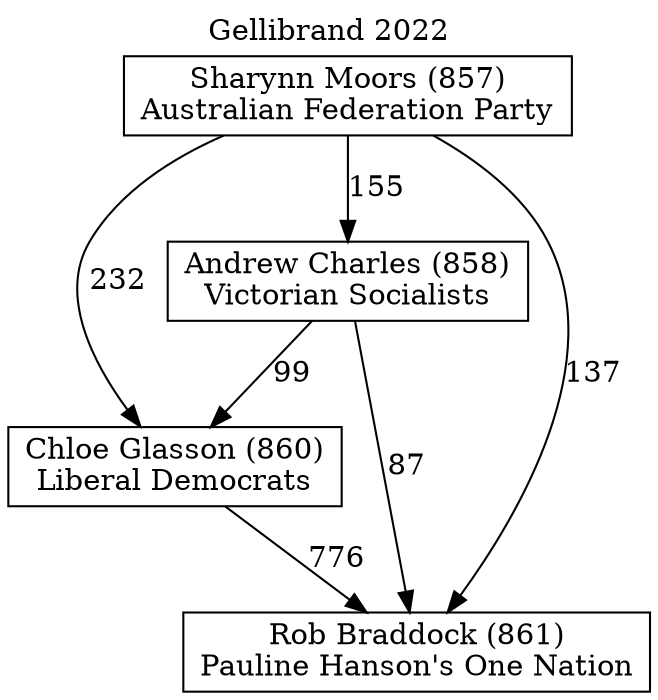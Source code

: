 // House preference flow
digraph "Rob Braddock (861)_Gellibrand_2022" {
	graph [label="Gellibrand 2022" labelloc=t mclimit=10]
	node [shape=box]
	"Sharynn Moors (857)" [label="Sharynn Moors (857)
Australian Federation Party"]
	"Chloe Glasson (860)" [label="Chloe Glasson (860)
Liberal Democrats"]
	"Andrew Charles (858)" [label="Andrew Charles (858)
Victorian Socialists"]
	"Rob Braddock (861)" [label="Rob Braddock (861)
Pauline Hanson's One Nation"]
	"Andrew Charles (858)" -> "Chloe Glasson (860)" [label=99]
	"Sharynn Moors (857)" -> "Andrew Charles (858)" [label=155]
	"Sharynn Moors (857)" -> "Chloe Glasson (860)" [label=232]
	"Sharynn Moors (857)" -> "Rob Braddock (861)" [label=137]
	"Chloe Glasson (860)" -> "Rob Braddock (861)" [label=776]
	"Andrew Charles (858)" -> "Rob Braddock (861)" [label=87]
}
